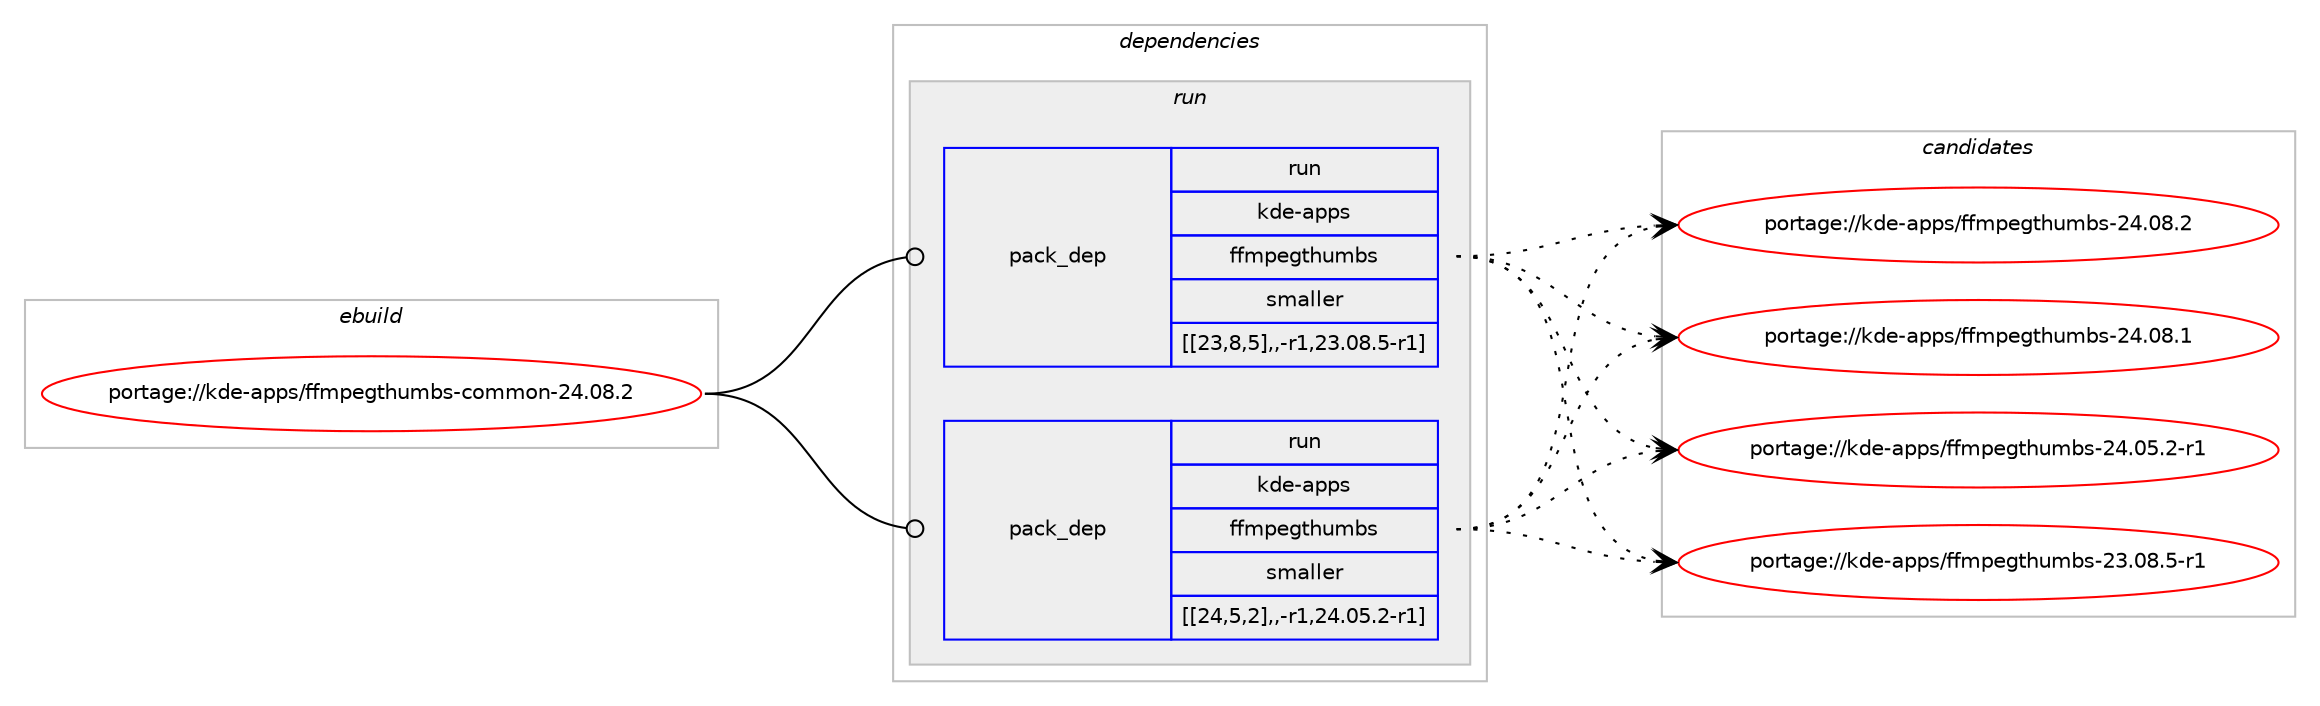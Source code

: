 digraph prolog {

# *************
# Graph options
# *************

newrank=true;
concentrate=true;
compound=true;
graph [rankdir=LR,fontname=Helvetica,fontsize=10,ranksep=1.5];#, ranksep=2.5, nodesep=0.2];
edge  [arrowhead=vee];
node  [fontname=Helvetica,fontsize=10];

# **********
# The ebuild
# **********

subgraph cluster_leftcol {
color=gray;
label=<<i>ebuild</i>>;
id [label="portage://kde-apps/ffmpegthumbs-common-24.08.2", color=red, width=4, href="../kde-apps/ffmpegthumbs-common-24.08.2.svg"];
}

# ****************
# The dependencies
# ****************

subgraph cluster_midcol {
color=gray;
label=<<i>dependencies</i>>;
subgraph cluster_compile {
fillcolor="#eeeeee";
style=filled;
label=<<i>compile</i>>;
}
subgraph cluster_compileandrun {
fillcolor="#eeeeee";
style=filled;
label=<<i>compile and run</i>>;
}
subgraph cluster_run {
fillcolor="#eeeeee";
style=filled;
label=<<i>run</i>>;
subgraph pack186708 {
dependency260024 [label=<<TABLE BORDER="0" CELLBORDER="1" CELLSPACING="0" CELLPADDING="4" WIDTH="220"><TR><TD ROWSPAN="6" CELLPADDING="30">pack_dep</TD></TR><TR><TD WIDTH="110">run</TD></TR><TR><TD>kde-apps</TD></TR><TR><TD>ffmpegthumbs</TD></TR><TR><TD>smaller</TD></TR><TR><TD>[[23,8,5],,-r1,23.08.5-r1]</TD></TR></TABLE>>, shape=none, color=blue];
}
id:e -> dependency260024:w [weight=20,style="solid",arrowhead="odot"];
subgraph pack186712 {
dependency260046 [label=<<TABLE BORDER="0" CELLBORDER="1" CELLSPACING="0" CELLPADDING="4" WIDTH="220"><TR><TD ROWSPAN="6" CELLPADDING="30">pack_dep</TD></TR><TR><TD WIDTH="110">run</TD></TR><TR><TD>kde-apps</TD></TR><TR><TD>ffmpegthumbs</TD></TR><TR><TD>smaller</TD></TR><TR><TD>[[24,5,2],,-r1,24.05.2-r1]</TD></TR></TABLE>>, shape=none, color=blue];
}
id:e -> dependency260046:w [weight=20,style="solid",arrowhead="odot"];
}
}

# **************
# The candidates
# **************

subgraph cluster_choices {
rank=same;
color=gray;
label=<<i>candidates</i>>;

subgraph choice186441 {
color=black;
nodesep=1;
choice107100101459711211211547102102109112101103116104117109981154550524648564650 [label="portage://kde-apps/ffmpegthumbs-24.08.2", color=red, width=4,href="../kde-apps/ffmpegthumbs-24.08.2.svg"];
choice107100101459711211211547102102109112101103116104117109981154550524648564649 [label="portage://kde-apps/ffmpegthumbs-24.08.1", color=red, width=4,href="../kde-apps/ffmpegthumbs-24.08.1.svg"];
choice1071001014597112112115471021021091121011031161041171099811545505246485346504511449 [label="portage://kde-apps/ffmpegthumbs-24.05.2-r1", color=red, width=4,href="../kde-apps/ffmpegthumbs-24.05.2-r1.svg"];
choice1071001014597112112115471021021091121011031161041171099811545505146485646534511449 [label="portage://kde-apps/ffmpegthumbs-23.08.5-r1", color=red, width=4,href="../kde-apps/ffmpegthumbs-23.08.5-r1.svg"];
dependency260024:e -> choice107100101459711211211547102102109112101103116104117109981154550524648564650:w [style=dotted,weight="100"];
dependency260024:e -> choice107100101459711211211547102102109112101103116104117109981154550524648564649:w [style=dotted,weight="100"];
dependency260024:e -> choice1071001014597112112115471021021091121011031161041171099811545505246485346504511449:w [style=dotted,weight="100"];
dependency260024:e -> choice1071001014597112112115471021021091121011031161041171099811545505146485646534511449:w [style=dotted,weight="100"];
}
subgraph choice186443 {
color=black;
nodesep=1;
choice107100101459711211211547102102109112101103116104117109981154550524648564650 [label="portage://kde-apps/ffmpegthumbs-24.08.2", color=red, width=4,href="../kde-apps/ffmpegthumbs-24.08.2.svg"];
choice107100101459711211211547102102109112101103116104117109981154550524648564649 [label="portage://kde-apps/ffmpegthumbs-24.08.1", color=red, width=4,href="../kde-apps/ffmpegthumbs-24.08.1.svg"];
choice1071001014597112112115471021021091121011031161041171099811545505246485346504511449 [label="portage://kde-apps/ffmpegthumbs-24.05.2-r1", color=red, width=4,href="../kde-apps/ffmpegthumbs-24.05.2-r1.svg"];
choice1071001014597112112115471021021091121011031161041171099811545505146485646534511449 [label="portage://kde-apps/ffmpegthumbs-23.08.5-r1", color=red, width=4,href="../kde-apps/ffmpegthumbs-23.08.5-r1.svg"];
dependency260046:e -> choice107100101459711211211547102102109112101103116104117109981154550524648564650:w [style=dotted,weight="100"];
dependency260046:e -> choice107100101459711211211547102102109112101103116104117109981154550524648564649:w [style=dotted,weight="100"];
dependency260046:e -> choice1071001014597112112115471021021091121011031161041171099811545505246485346504511449:w [style=dotted,weight="100"];
dependency260046:e -> choice1071001014597112112115471021021091121011031161041171099811545505146485646534511449:w [style=dotted,weight="100"];
}
}

}
